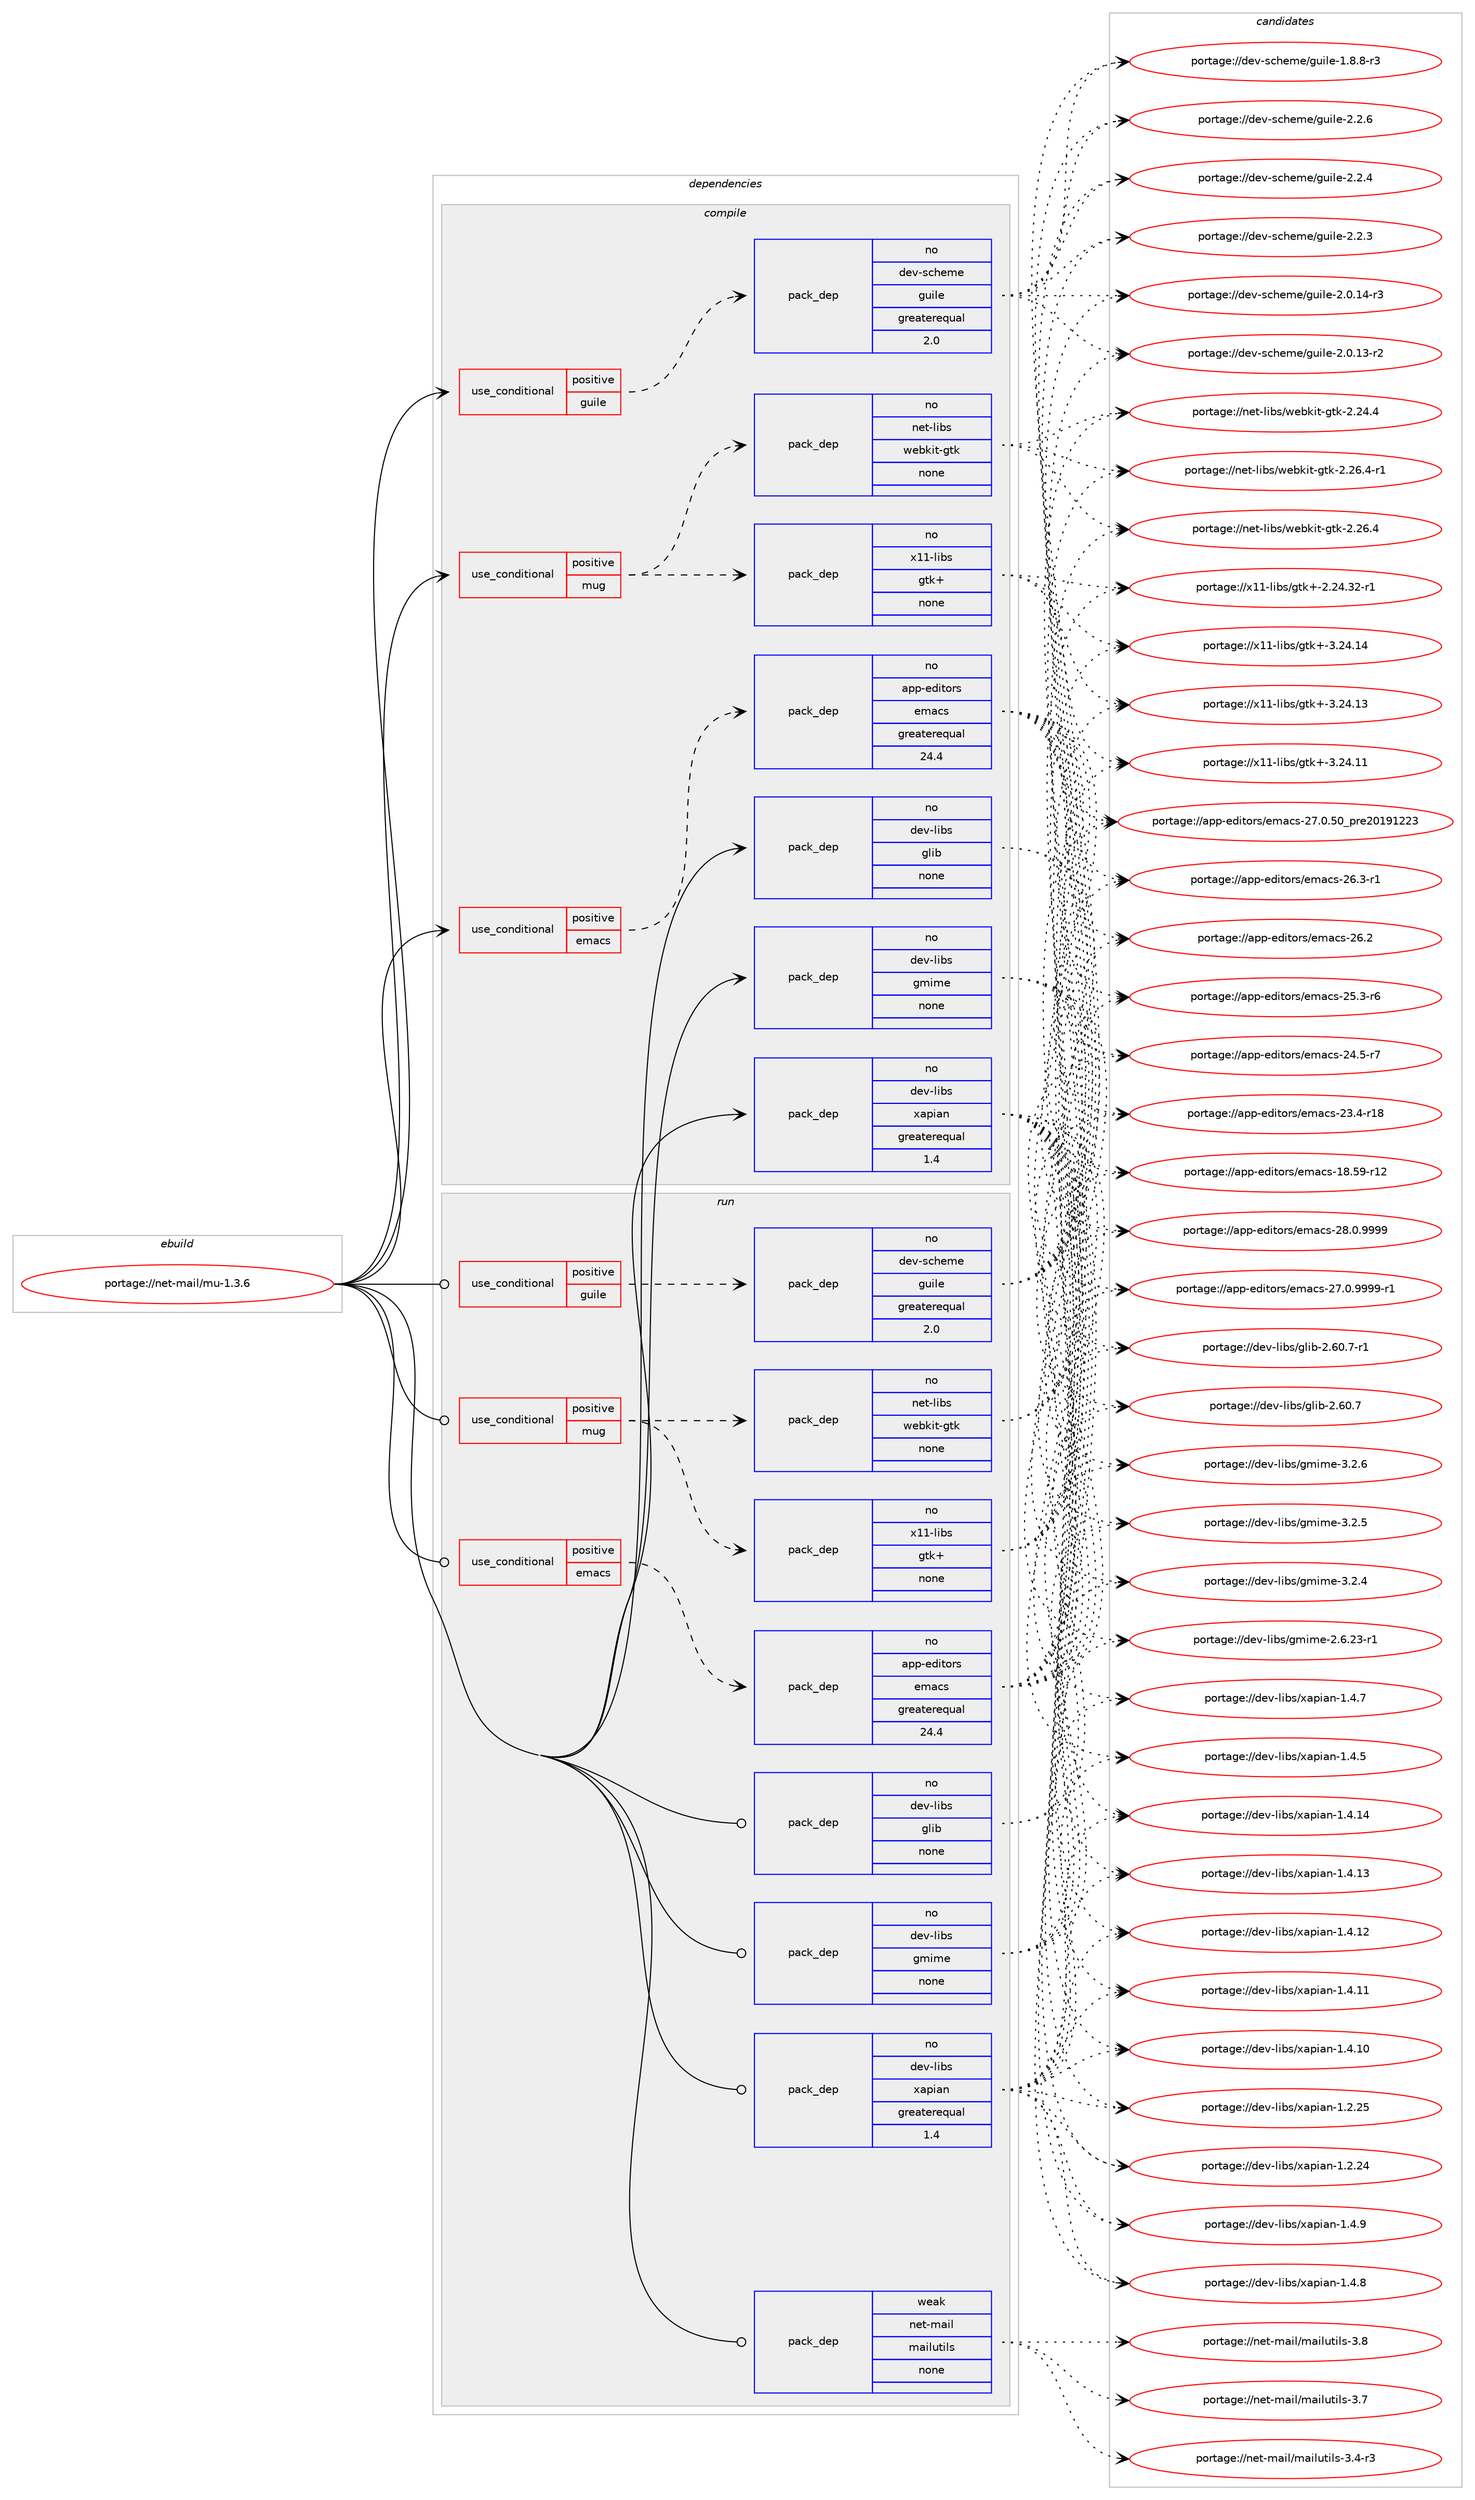 digraph prolog {

# *************
# Graph options
# *************

newrank=true;
concentrate=true;
compound=true;
graph [rankdir=LR,fontname=Helvetica,fontsize=10,ranksep=1.5];#, ranksep=2.5, nodesep=0.2];
edge  [arrowhead=vee];
node  [fontname=Helvetica,fontsize=10];

# **********
# The ebuild
# **********

subgraph cluster_leftcol {
color=gray;
rank=same;
label=<<i>ebuild</i>>;
id [label="portage://net-mail/mu-1.3.6", color=red, width=4, href="../net-mail/mu-1.3.6.svg"];
}

# ****************
# The dependencies
# ****************

subgraph cluster_midcol {
color=gray;
label=<<i>dependencies</i>>;
subgraph cluster_compile {
fillcolor="#eeeeee";
style=filled;
label=<<i>compile</i>>;
subgraph cond26963 {
dependency128453 [label=<<TABLE BORDER="0" CELLBORDER="1" CELLSPACING="0" CELLPADDING="4"><TR><TD ROWSPAN="3" CELLPADDING="10">use_conditional</TD></TR><TR><TD>positive</TD></TR><TR><TD>emacs</TD></TR></TABLE>>, shape=none, color=red];
subgraph pack99326 {
dependency128454 [label=<<TABLE BORDER="0" CELLBORDER="1" CELLSPACING="0" CELLPADDING="4" WIDTH="220"><TR><TD ROWSPAN="6" CELLPADDING="30">pack_dep</TD></TR><TR><TD WIDTH="110">no</TD></TR><TR><TD>app-editors</TD></TR><TR><TD>emacs</TD></TR><TR><TD>greaterequal</TD></TR><TR><TD>24.4</TD></TR></TABLE>>, shape=none, color=blue];
}
dependency128453:e -> dependency128454:w [weight=20,style="dashed",arrowhead="vee"];
}
id:e -> dependency128453:w [weight=20,style="solid",arrowhead="vee"];
subgraph cond26964 {
dependency128455 [label=<<TABLE BORDER="0" CELLBORDER="1" CELLSPACING="0" CELLPADDING="4"><TR><TD ROWSPAN="3" CELLPADDING="10">use_conditional</TD></TR><TR><TD>positive</TD></TR><TR><TD>guile</TD></TR></TABLE>>, shape=none, color=red];
subgraph pack99327 {
dependency128456 [label=<<TABLE BORDER="0" CELLBORDER="1" CELLSPACING="0" CELLPADDING="4" WIDTH="220"><TR><TD ROWSPAN="6" CELLPADDING="30">pack_dep</TD></TR><TR><TD WIDTH="110">no</TD></TR><TR><TD>dev-scheme</TD></TR><TR><TD>guile</TD></TR><TR><TD>greaterequal</TD></TR><TR><TD>2.0</TD></TR></TABLE>>, shape=none, color=blue];
}
dependency128455:e -> dependency128456:w [weight=20,style="dashed",arrowhead="vee"];
}
id:e -> dependency128455:w [weight=20,style="solid",arrowhead="vee"];
subgraph cond26965 {
dependency128457 [label=<<TABLE BORDER="0" CELLBORDER="1" CELLSPACING="0" CELLPADDING="4"><TR><TD ROWSPAN="3" CELLPADDING="10">use_conditional</TD></TR><TR><TD>positive</TD></TR><TR><TD>mug</TD></TR></TABLE>>, shape=none, color=red];
subgraph pack99328 {
dependency128458 [label=<<TABLE BORDER="0" CELLBORDER="1" CELLSPACING="0" CELLPADDING="4" WIDTH="220"><TR><TD ROWSPAN="6" CELLPADDING="30">pack_dep</TD></TR><TR><TD WIDTH="110">no</TD></TR><TR><TD>net-libs</TD></TR><TR><TD>webkit-gtk</TD></TR><TR><TD>none</TD></TR><TR><TD></TD></TR></TABLE>>, shape=none, color=blue];
}
dependency128457:e -> dependency128458:w [weight=20,style="dashed",arrowhead="vee"];
subgraph pack99329 {
dependency128459 [label=<<TABLE BORDER="0" CELLBORDER="1" CELLSPACING="0" CELLPADDING="4" WIDTH="220"><TR><TD ROWSPAN="6" CELLPADDING="30">pack_dep</TD></TR><TR><TD WIDTH="110">no</TD></TR><TR><TD>x11-libs</TD></TR><TR><TD>gtk+</TD></TR><TR><TD>none</TD></TR><TR><TD></TD></TR></TABLE>>, shape=none, color=blue];
}
dependency128457:e -> dependency128459:w [weight=20,style="dashed",arrowhead="vee"];
}
id:e -> dependency128457:w [weight=20,style="solid",arrowhead="vee"];
subgraph pack99330 {
dependency128460 [label=<<TABLE BORDER="0" CELLBORDER="1" CELLSPACING="0" CELLPADDING="4" WIDTH="220"><TR><TD ROWSPAN="6" CELLPADDING="30">pack_dep</TD></TR><TR><TD WIDTH="110">no</TD></TR><TR><TD>dev-libs</TD></TR><TR><TD>glib</TD></TR><TR><TD>none</TD></TR><TR><TD></TD></TR></TABLE>>, shape=none, color=blue];
}
id:e -> dependency128460:w [weight=20,style="solid",arrowhead="vee"];
subgraph pack99331 {
dependency128461 [label=<<TABLE BORDER="0" CELLBORDER="1" CELLSPACING="0" CELLPADDING="4" WIDTH="220"><TR><TD ROWSPAN="6" CELLPADDING="30">pack_dep</TD></TR><TR><TD WIDTH="110">no</TD></TR><TR><TD>dev-libs</TD></TR><TR><TD>gmime</TD></TR><TR><TD>none</TD></TR><TR><TD></TD></TR></TABLE>>, shape=none, color=blue];
}
id:e -> dependency128461:w [weight=20,style="solid",arrowhead="vee"];
subgraph pack99332 {
dependency128462 [label=<<TABLE BORDER="0" CELLBORDER="1" CELLSPACING="0" CELLPADDING="4" WIDTH="220"><TR><TD ROWSPAN="6" CELLPADDING="30">pack_dep</TD></TR><TR><TD WIDTH="110">no</TD></TR><TR><TD>dev-libs</TD></TR><TR><TD>xapian</TD></TR><TR><TD>greaterequal</TD></TR><TR><TD>1.4</TD></TR></TABLE>>, shape=none, color=blue];
}
id:e -> dependency128462:w [weight=20,style="solid",arrowhead="vee"];
}
subgraph cluster_compileandrun {
fillcolor="#eeeeee";
style=filled;
label=<<i>compile and run</i>>;
}
subgraph cluster_run {
fillcolor="#eeeeee";
style=filled;
label=<<i>run</i>>;
subgraph cond26966 {
dependency128463 [label=<<TABLE BORDER="0" CELLBORDER="1" CELLSPACING="0" CELLPADDING="4"><TR><TD ROWSPAN="3" CELLPADDING="10">use_conditional</TD></TR><TR><TD>positive</TD></TR><TR><TD>emacs</TD></TR></TABLE>>, shape=none, color=red];
subgraph pack99333 {
dependency128464 [label=<<TABLE BORDER="0" CELLBORDER="1" CELLSPACING="0" CELLPADDING="4" WIDTH="220"><TR><TD ROWSPAN="6" CELLPADDING="30">pack_dep</TD></TR><TR><TD WIDTH="110">no</TD></TR><TR><TD>app-editors</TD></TR><TR><TD>emacs</TD></TR><TR><TD>greaterequal</TD></TR><TR><TD>24.4</TD></TR></TABLE>>, shape=none, color=blue];
}
dependency128463:e -> dependency128464:w [weight=20,style="dashed",arrowhead="vee"];
}
id:e -> dependency128463:w [weight=20,style="solid",arrowhead="odot"];
subgraph cond26967 {
dependency128465 [label=<<TABLE BORDER="0" CELLBORDER="1" CELLSPACING="0" CELLPADDING="4"><TR><TD ROWSPAN="3" CELLPADDING="10">use_conditional</TD></TR><TR><TD>positive</TD></TR><TR><TD>guile</TD></TR></TABLE>>, shape=none, color=red];
subgraph pack99334 {
dependency128466 [label=<<TABLE BORDER="0" CELLBORDER="1" CELLSPACING="0" CELLPADDING="4" WIDTH="220"><TR><TD ROWSPAN="6" CELLPADDING="30">pack_dep</TD></TR><TR><TD WIDTH="110">no</TD></TR><TR><TD>dev-scheme</TD></TR><TR><TD>guile</TD></TR><TR><TD>greaterequal</TD></TR><TR><TD>2.0</TD></TR></TABLE>>, shape=none, color=blue];
}
dependency128465:e -> dependency128466:w [weight=20,style="dashed",arrowhead="vee"];
}
id:e -> dependency128465:w [weight=20,style="solid",arrowhead="odot"];
subgraph cond26968 {
dependency128467 [label=<<TABLE BORDER="0" CELLBORDER="1" CELLSPACING="0" CELLPADDING="4"><TR><TD ROWSPAN="3" CELLPADDING="10">use_conditional</TD></TR><TR><TD>positive</TD></TR><TR><TD>mug</TD></TR></TABLE>>, shape=none, color=red];
subgraph pack99335 {
dependency128468 [label=<<TABLE BORDER="0" CELLBORDER="1" CELLSPACING="0" CELLPADDING="4" WIDTH="220"><TR><TD ROWSPAN="6" CELLPADDING="30">pack_dep</TD></TR><TR><TD WIDTH="110">no</TD></TR><TR><TD>net-libs</TD></TR><TR><TD>webkit-gtk</TD></TR><TR><TD>none</TD></TR><TR><TD></TD></TR></TABLE>>, shape=none, color=blue];
}
dependency128467:e -> dependency128468:w [weight=20,style="dashed",arrowhead="vee"];
subgraph pack99336 {
dependency128469 [label=<<TABLE BORDER="0" CELLBORDER="1" CELLSPACING="0" CELLPADDING="4" WIDTH="220"><TR><TD ROWSPAN="6" CELLPADDING="30">pack_dep</TD></TR><TR><TD WIDTH="110">no</TD></TR><TR><TD>x11-libs</TD></TR><TR><TD>gtk+</TD></TR><TR><TD>none</TD></TR><TR><TD></TD></TR></TABLE>>, shape=none, color=blue];
}
dependency128467:e -> dependency128469:w [weight=20,style="dashed",arrowhead="vee"];
}
id:e -> dependency128467:w [weight=20,style="solid",arrowhead="odot"];
subgraph pack99337 {
dependency128470 [label=<<TABLE BORDER="0" CELLBORDER="1" CELLSPACING="0" CELLPADDING="4" WIDTH="220"><TR><TD ROWSPAN="6" CELLPADDING="30">pack_dep</TD></TR><TR><TD WIDTH="110">no</TD></TR><TR><TD>dev-libs</TD></TR><TR><TD>glib</TD></TR><TR><TD>none</TD></TR><TR><TD></TD></TR></TABLE>>, shape=none, color=blue];
}
id:e -> dependency128470:w [weight=20,style="solid",arrowhead="odot"];
subgraph pack99338 {
dependency128471 [label=<<TABLE BORDER="0" CELLBORDER="1" CELLSPACING="0" CELLPADDING="4" WIDTH="220"><TR><TD ROWSPAN="6" CELLPADDING="30">pack_dep</TD></TR><TR><TD WIDTH="110">no</TD></TR><TR><TD>dev-libs</TD></TR><TR><TD>gmime</TD></TR><TR><TD>none</TD></TR><TR><TD></TD></TR></TABLE>>, shape=none, color=blue];
}
id:e -> dependency128471:w [weight=20,style="solid",arrowhead="odot"];
subgraph pack99339 {
dependency128472 [label=<<TABLE BORDER="0" CELLBORDER="1" CELLSPACING="0" CELLPADDING="4" WIDTH="220"><TR><TD ROWSPAN="6" CELLPADDING="30">pack_dep</TD></TR><TR><TD WIDTH="110">no</TD></TR><TR><TD>dev-libs</TD></TR><TR><TD>xapian</TD></TR><TR><TD>greaterequal</TD></TR><TR><TD>1.4</TD></TR></TABLE>>, shape=none, color=blue];
}
id:e -> dependency128472:w [weight=20,style="solid",arrowhead="odot"];
subgraph pack99340 {
dependency128473 [label=<<TABLE BORDER="0" CELLBORDER="1" CELLSPACING="0" CELLPADDING="4" WIDTH="220"><TR><TD ROWSPAN="6" CELLPADDING="30">pack_dep</TD></TR><TR><TD WIDTH="110">weak</TD></TR><TR><TD>net-mail</TD></TR><TR><TD>mailutils</TD></TR><TR><TD>none</TD></TR><TR><TD></TD></TR></TABLE>>, shape=none, color=blue];
}
id:e -> dependency128473:w [weight=20,style="solid",arrowhead="odot"];
}
}

# **************
# The candidates
# **************

subgraph cluster_choices {
rank=same;
color=gray;
label=<<i>candidates</i>>;

subgraph choice99326 {
color=black;
nodesep=1;
choice971121124510110010511611111411547101109979911545505646484657575757 [label="portage://app-editors/emacs-28.0.9999", color=red, width=4,href="../app-editors/emacs-28.0.9999.svg"];
choice9711211245101100105116111114115471011099799115455055464846575757574511449 [label="portage://app-editors/emacs-27.0.9999-r1", color=red, width=4,href="../app-editors/emacs-27.0.9999-r1.svg"];
choice97112112451011001051161111141154710110997991154550554648465348951121141015048495749505051 [label="portage://app-editors/emacs-27.0.50_pre20191223", color=red, width=4,href="../app-editors/emacs-27.0.50_pre20191223.svg"];
choice971121124510110010511611111411547101109979911545505446514511449 [label="portage://app-editors/emacs-26.3-r1", color=red, width=4,href="../app-editors/emacs-26.3-r1.svg"];
choice97112112451011001051161111141154710110997991154550544650 [label="portage://app-editors/emacs-26.2", color=red, width=4,href="../app-editors/emacs-26.2.svg"];
choice971121124510110010511611111411547101109979911545505346514511454 [label="portage://app-editors/emacs-25.3-r6", color=red, width=4,href="../app-editors/emacs-25.3-r6.svg"];
choice971121124510110010511611111411547101109979911545505246534511455 [label="portage://app-editors/emacs-24.5-r7", color=red, width=4,href="../app-editors/emacs-24.5-r7.svg"];
choice97112112451011001051161111141154710110997991154550514652451144956 [label="portage://app-editors/emacs-23.4-r18", color=red, width=4,href="../app-editors/emacs-23.4-r18.svg"];
choice9711211245101100105116111114115471011099799115454956465357451144950 [label="portage://app-editors/emacs-18.59-r12", color=red, width=4,href="../app-editors/emacs-18.59-r12.svg"];
dependency128454:e -> choice971121124510110010511611111411547101109979911545505646484657575757:w [style=dotted,weight="100"];
dependency128454:e -> choice9711211245101100105116111114115471011099799115455055464846575757574511449:w [style=dotted,weight="100"];
dependency128454:e -> choice97112112451011001051161111141154710110997991154550554648465348951121141015048495749505051:w [style=dotted,weight="100"];
dependency128454:e -> choice971121124510110010511611111411547101109979911545505446514511449:w [style=dotted,weight="100"];
dependency128454:e -> choice97112112451011001051161111141154710110997991154550544650:w [style=dotted,weight="100"];
dependency128454:e -> choice971121124510110010511611111411547101109979911545505346514511454:w [style=dotted,weight="100"];
dependency128454:e -> choice971121124510110010511611111411547101109979911545505246534511455:w [style=dotted,weight="100"];
dependency128454:e -> choice97112112451011001051161111141154710110997991154550514652451144956:w [style=dotted,weight="100"];
dependency128454:e -> choice9711211245101100105116111114115471011099799115454956465357451144950:w [style=dotted,weight="100"];
}
subgraph choice99327 {
color=black;
nodesep=1;
choice100101118451159910410110910147103117105108101455046504654 [label="portage://dev-scheme/guile-2.2.6", color=red, width=4,href="../dev-scheme/guile-2.2.6.svg"];
choice100101118451159910410110910147103117105108101455046504652 [label="portage://dev-scheme/guile-2.2.4", color=red, width=4,href="../dev-scheme/guile-2.2.4.svg"];
choice100101118451159910410110910147103117105108101455046504651 [label="portage://dev-scheme/guile-2.2.3", color=red, width=4,href="../dev-scheme/guile-2.2.3.svg"];
choice100101118451159910410110910147103117105108101455046484649524511451 [label="portage://dev-scheme/guile-2.0.14-r3", color=red, width=4,href="../dev-scheme/guile-2.0.14-r3.svg"];
choice100101118451159910410110910147103117105108101455046484649514511450 [label="portage://dev-scheme/guile-2.0.13-r2", color=red, width=4,href="../dev-scheme/guile-2.0.13-r2.svg"];
choice1001011184511599104101109101471031171051081014549465646564511451 [label="portage://dev-scheme/guile-1.8.8-r3", color=red, width=4,href="../dev-scheme/guile-1.8.8-r3.svg"];
dependency128456:e -> choice100101118451159910410110910147103117105108101455046504654:w [style=dotted,weight="100"];
dependency128456:e -> choice100101118451159910410110910147103117105108101455046504652:w [style=dotted,weight="100"];
dependency128456:e -> choice100101118451159910410110910147103117105108101455046504651:w [style=dotted,weight="100"];
dependency128456:e -> choice100101118451159910410110910147103117105108101455046484649524511451:w [style=dotted,weight="100"];
dependency128456:e -> choice100101118451159910410110910147103117105108101455046484649514511450:w [style=dotted,weight="100"];
dependency128456:e -> choice1001011184511599104101109101471031171051081014549465646564511451:w [style=dotted,weight="100"];
}
subgraph choice99328 {
color=black;
nodesep=1;
choice1101011164510810598115471191019810710511645103116107455046505446524511449 [label="portage://net-libs/webkit-gtk-2.26.4-r1", color=red, width=4,href="../net-libs/webkit-gtk-2.26.4-r1.svg"];
choice110101116451081059811547119101981071051164510311610745504650544652 [label="portage://net-libs/webkit-gtk-2.26.4", color=red, width=4,href="../net-libs/webkit-gtk-2.26.4.svg"];
choice110101116451081059811547119101981071051164510311610745504650524652 [label="portage://net-libs/webkit-gtk-2.24.4", color=red, width=4,href="../net-libs/webkit-gtk-2.24.4.svg"];
dependency128458:e -> choice1101011164510810598115471191019810710511645103116107455046505446524511449:w [style=dotted,weight="100"];
dependency128458:e -> choice110101116451081059811547119101981071051164510311610745504650544652:w [style=dotted,weight="100"];
dependency128458:e -> choice110101116451081059811547119101981071051164510311610745504650524652:w [style=dotted,weight="100"];
}
subgraph choice99329 {
color=black;
nodesep=1;
choice1204949451081059811547103116107434551465052464952 [label="portage://x11-libs/gtk+-3.24.14", color=red, width=4,href="../x11-libs/gtk+-3.24.14.svg"];
choice1204949451081059811547103116107434551465052464951 [label="portage://x11-libs/gtk+-3.24.13", color=red, width=4,href="../x11-libs/gtk+-3.24.13.svg"];
choice1204949451081059811547103116107434551465052464949 [label="portage://x11-libs/gtk+-3.24.11", color=red, width=4,href="../x11-libs/gtk+-3.24.11.svg"];
choice12049494510810598115471031161074345504650524651504511449 [label="portage://x11-libs/gtk+-2.24.32-r1", color=red, width=4,href="../x11-libs/gtk+-2.24.32-r1.svg"];
dependency128459:e -> choice1204949451081059811547103116107434551465052464952:w [style=dotted,weight="100"];
dependency128459:e -> choice1204949451081059811547103116107434551465052464951:w [style=dotted,weight="100"];
dependency128459:e -> choice1204949451081059811547103116107434551465052464949:w [style=dotted,weight="100"];
dependency128459:e -> choice12049494510810598115471031161074345504650524651504511449:w [style=dotted,weight="100"];
}
subgraph choice99330 {
color=black;
nodesep=1;
choice10010111845108105981154710310810598455046544846554511449 [label="portage://dev-libs/glib-2.60.7-r1", color=red, width=4,href="../dev-libs/glib-2.60.7-r1.svg"];
choice1001011184510810598115471031081059845504654484655 [label="portage://dev-libs/glib-2.60.7", color=red, width=4,href="../dev-libs/glib-2.60.7.svg"];
dependency128460:e -> choice10010111845108105981154710310810598455046544846554511449:w [style=dotted,weight="100"];
dependency128460:e -> choice1001011184510810598115471031081059845504654484655:w [style=dotted,weight="100"];
}
subgraph choice99331 {
color=black;
nodesep=1;
choice100101118451081059811547103109105109101455146504654 [label="portage://dev-libs/gmime-3.2.6", color=red, width=4,href="../dev-libs/gmime-3.2.6.svg"];
choice100101118451081059811547103109105109101455146504653 [label="portage://dev-libs/gmime-3.2.5", color=red, width=4,href="../dev-libs/gmime-3.2.5.svg"];
choice100101118451081059811547103109105109101455146504652 [label="portage://dev-libs/gmime-3.2.4", color=red, width=4,href="../dev-libs/gmime-3.2.4.svg"];
choice100101118451081059811547103109105109101455046544650514511449 [label="portage://dev-libs/gmime-2.6.23-r1", color=red, width=4,href="../dev-libs/gmime-2.6.23-r1.svg"];
dependency128461:e -> choice100101118451081059811547103109105109101455146504654:w [style=dotted,weight="100"];
dependency128461:e -> choice100101118451081059811547103109105109101455146504653:w [style=dotted,weight="100"];
dependency128461:e -> choice100101118451081059811547103109105109101455146504652:w [style=dotted,weight="100"];
dependency128461:e -> choice100101118451081059811547103109105109101455046544650514511449:w [style=dotted,weight="100"];
}
subgraph choice99332 {
color=black;
nodesep=1;
choice1001011184510810598115471209711210597110454946524657 [label="portage://dev-libs/xapian-1.4.9", color=red, width=4,href="../dev-libs/xapian-1.4.9.svg"];
choice1001011184510810598115471209711210597110454946524656 [label="portage://dev-libs/xapian-1.4.8", color=red, width=4,href="../dev-libs/xapian-1.4.8.svg"];
choice1001011184510810598115471209711210597110454946524655 [label="portage://dev-libs/xapian-1.4.7", color=red, width=4,href="../dev-libs/xapian-1.4.7.svg"];
choice1001011184510810598115471209711210597110454946524653 [label="portage://dev-libs/xapian-1.4.5", color=red, width=4,href="../dev-libs/xapian-1.4.5.svg"];
choice100101118451081059811547120971121059711045494652464952 [label="portage://dev-libs/xapian-1.4.14", color=red, width=4,href="../dev-libs/xapian-1.4.14.svg"];
choice100101118451081059811547120971121059711045494652464951 [label="portage://dev-libs/xapian-1.4.13", color=red, width=4,href="../dev-libs/xapian-1.4.13.svg"];
choice100101118451081059811547120971121059711045494652464950 [label="portage://dev-libs/xapian-1.4.12", color=red, width=4,href="../dev-libs/xapian-1.4.12.svg"];
choice100101118451081059811547120971121059711045494652464949 [label="portage://dev-libs/xapian-1.4.11", color=red, width=4,href="../dev-libs/xapian-1.4.11.svg"];
choice100101118451081059811547120971121059711045494652464948 [label="portage://dev-libs/xapian-1.4.10", color=red, width=4,href="../dev-libs/xapian-1.4.10.svg"];
choice100101118451081059811547120971121059711045494650465053 [label="portage://dev-libs/xapian-1.2.25", color=red, width=4,href="../dev-libs/xapian-1.2.25.svg"];
choice100101118451081059811547120971121059711045494650465052 [label="portage://dev-libs/xapian-1.2.24", color=red, width=4,href="../dev-libs/xapian-1.2.24.svg"];
dependency128462:e -> choice1001011184510810598115471209711210597110454946524657:w [style=dotted,weight="100"];
dependency128462:e -> choice1001011184510810598115471209711210597110454946524656:w [style=dotted,weight="100"];
dependency128462:e -> choice1001011184510810598115471209711210597110454946524655:w [style=dotted,weight="100"];
dependency128462:e -> choice1001011184510810598115471209711210597110454946524653:w [style=dotted,weight="100"];
dependency128462:e -> choice100101118451081059811547120971121059711045494652464952:w [style=dotted,weight="100"];
dependency128462:e -> choice100101118451081059811547120971121059711045494652464951:w [style=dotted,weight="100"];
dependency128462:e -> choice100101118451081059811547120971121059711045494652464950:w [style=dotted,weight="100"];
dependency128462:e -> choice100101118451081059811547120971121059711045494652464949:w [style=dotted,weight="100"];
dependency128462:e -> choice100101118451081059811547120971121059711045494652464948:w [style=dotted,weight="100"];
dependency128462:e -> choice100101118451081059811547120971121059711045494650465053:w [style=dotted,weight="100"];
dependency128462:e -> choice100101118451081059811547120971121059711045494650465052:w [style=dotted,weight="100"];
}
subgraph choice99333 {
color=black;
nodesep=1;
choice971121124510110010511611111411547101109979911545505646484657575757 [label="portage://app-editors/emacs-28.0.9999", color=red, width=4,href="../app-editors/emacs-28.0.9999.svg"];
choice9711211245101100105116111114115471011099799115455055464846575757574511449 [label="portage://app-editors/emacs-27.0.9999-r1", color=red, width=4,href="../app-editors/emacs-27.0.9999-r1.svg"];
choice97112112451011001051161111141154710110997991154550554648465348951121141015048495749505051 [label="portage://app-editors/emacs-27.0.50_pre20191223", color=red, width=4,href="../app-editors/emacs-27.0.50_pre20191223.svg"];
choice971121124510110010511611111411547101109979911545505446514511449 [label="portage://app-editors/emacs-26.3-r1", color=red, width=4,href="../app-editors/emacs-26.3-r1.svg"];
choice97112112451011001051161111141154710110997991154550544650 [label="portage://app-editors/emacs-26.2", color=red, width=4,href="../app-editors/emacs-26.2.svg"];
choice971121124510110010511611111411547101109979911545505346514511454 [label="portage://app-editors/emacs-25.3-r6", color=red, width=4,href="../app-editors/emacs-25.3-r6.svg"];
choice971121124510110010511611111411547101109979911545505246534511455 [label="portage://app-editors/emacs-24.5-r7", color=red, width=4,href="../app-editors/emacs-24.5-r7.svg"];
choice97112112451011001051161111141154710110997991154550514652451144956 [label="portage://app-editors/emacs-23.4-r18", color=red, width=4,href="../app-editors/emacs-23.4-r18.svg"];
choice9711211245101100105116111114115471011099799115454956465357451144950 [label="portage://app-editors/emacs-18.59-r12", color=red, width=4,href="../app-editors/emacs-18.59-r12.svg"];
dependency128464:e -> choice971121124510110010511611111411547101109979911545505646484657575757:w [style=dotted,weight="100"];
dependency128464:e -> choice9711211245101100105116111114115471011099799115455055464846575757574511449:w [style=dotted,weight="100"];
dependency128464:e -> choice97112112451011001051161111141154710110997991154550554648465348951121141015048495749505051:w [style=dotted,weight="100"];
dependency128464:e -> choice971121124510110010511611111411547101109979911545505446514511449:w [style=dotted,weight="100"];
dependency128464:e -> choice97112112451011001051161111141154710110997991154550544650:w [style=dotted,weight="100"];
dependency128464:e -> choice971121124510110010511611111411547101109979911545505346514511454:w [style=dotted,weight="100"];
dependency128464:e -> choice971121124510110010511611111411547101109979911545505246534511455:w [style=dotted,weight="100"];
dependency128464:e -> choice97112112451011001051161111141154710110997991154550514652451144956:w [style=dotted,weight="100"];
dependency128464:e -> choice9711211245101100105116111114115471011099799115454956465357451144950:w [style=dotted,weight="100"];
}
subgraph choice99334 {
color=black;
nodesep=1;
choice100101118451159910410110910147103117105108101455046504654 [label="portage://dev-scheme/guile-2.2.6", color=red, width=4,href="../dev-scheme/guile-2.2.6.svg"];
choice100101118451159910410110910147103117105108101455046504652 [label="portage://dev-scheme/guile-2.2.4", color=red, width=4,href="../dev-scheme/guile-2.2.4.svg"];
choice100101118451159910410110910147103117105108101455046504651 [label="portage://dev-scheme/guile-2.2.3", color=red, width=4,href="../dev-scheme/guile-2.2.3.svg"];
choice100101118451159910410110910147103117105108101455046484649524511451 [label="portage://dev-scheme/guile-2.0.14-r3", color=red, width=4,href="../dev-scheme/guile-2.0.14-r3.svg"];
choice100101118451159910410110910147103117105108101455046484649514511450 [label="portage://dev-scheme/guile-2.0.13-r2", color=red, width=4,href="../dev-scheme/guile-2.0.13-r2.svg"];
choice1001011184511599104101109101471031171051081014549465646564511451 [label="portage://dev-scheme/guile-1.8.8-r3", color=red, width=4,href="../dev-scheme/guile-1.8.8-r3.svg"];
dependency128466:e -> choice100101118451159910410110910147103117105108101455046504654:w [style=dotted,weight="100"];
dependency128466:e -> choice100101118451159910410110910147103117105108101455046504652:w [style=dotted,weight="100"];
dependency128466:e -> choice100101118451159910410110910147103117105108101455046504651:w [style=dotted,weight="100"];
dependency128466:e -> choice100101118451159910410110910147103117105108101455046484649524511451:w [style=dotted,weight="100"];
dependency128466:e -> choice100101118451159910410110910147103117105108101455046484649514511450:w [style=dotted,weight="100"];
dependency128466:e -> choice1001011184511599104101109101471031171051081014549465646564511451:w [style=dotted,weight="100"];
}
subgraph choice99335 {
color=black;
nodesep=1;
choice1101011164510810598115471191019810710511645103116107455046505446524511449 [label="portage://net-libs/webkit-gtk-2.26.4-r1", color=red, width=4,href="../net-libs/webkit-gtk-2.26.4-r1.svg"];
choice110101116451081059811547119101981071051164510311610745504650544652 [label="portage://net-libs/webkit-gtk-2.26.4", color=red, width=4,href="../net-libs/webkit-gtk-2.26.4.svg"];
choice110101116451081059811547119101981071051164510311610745504650524652 [label="portage://net-libs/webkit-gtk-2.24.4", color=red, width=4,href="../net-libs/webkit-gtk-2.24.4.svg"];
dependency128468:e -> choice1101011164510810598115471191019810710511645103116107455046505446524511449:w [style=dotted,weight="100"];
dependency128468:e -> choice110101116451081059811547119101981071051164510311610745504650544652:w [style=dotted,weight="100"];
dependency128468:e -> choice110101116451081059811547119101981071051164510311610745504650524652:w [style=dotted,weight="100"];
}
subgraph choice99336 {
color=black;
nodesep=1;
choice1204949451081059811547103116107434551465052464952 [label="portage://x11-libs/gtk+-3.24.14", color=red, width=4,href="../x11-libs/gtk+-3.24.14.svg"];
choice1204949451081059811547103116107434551465052464951 [label="portage://x11-libs/gtk+-3.24.13", color=red, width=4,href="../x11-libs/gtk+-3.24.13.svg"];
choice1204949451081059811547103116107434551465052464949 [label="portage://x11-libs/gtk+-3.24.11", color=red, width=4,href="../x11-libs/gtk+-3.24.11.svg"];
choice12049494510810598115471031161074345504650524651504511449 [label="portage://x11-libs/gtk+-2.24.32-r1", color=red, width=4,href="../x11-libs/gtk+-2.24.32-r1.svg"];
dependency128469:e -> choice1204949451081059811547103116107434551465052464952:w [style=dotted,weight="100"];
dependency128469:e -> choice1204949451081059811547103116107434551465052464951:w [style=dotted,weight="100"];
dependency128469:e -> choice1204949451081059811547103116107434551465052464949:w [style=dotted,weight="100"];
dependency128469:e -> choice12049494510810598115471031161074345504650524651504511449:w [style=dotted,weight="100"];
}
subgraph choice99337 {
color=black;
nodesep=1;
choice10010111845108105981154710310810598455046544846554511449 [label="portage://dev-libs/glib-2.60.7-r1", color=red, width=4,href="../dev-libs/glib-2.60.7-r1.svg"];
choice1001011184510810598115471031081059845504654484655 [label="portage://dev-libs/glib-2.60.7", color=red, width=4,href="../dev-libs/glib-2.60.7.svg"];
dependency128470:e -> choice10010111845108105981154710310810598455046544846554511449:w [style=dotted,weight="100"];
dependency128470:e -> choice1001011184510810598115471031081059845504654484655:w [style=dotted,weight="100"];
}
subgraph choice99338 {
color=black;
nodesep=1;
choice100101118451081059811547103109105109101455146504654 [label="portage://dev-libs/gmime-3.2.6", color=red, width=4,href="../dev-libs/gmime-3.2.6.svg"];
choice100101118451081059811547103109105109101455146504653 [label="portage://dev-libs/gmime-3.2.5", color=red, width=4,href="../dev-libs/gmime-3.2.5.svg"];
choice100101118451081059811547103109105109101455146504652 [label="portage://dev-libs/gmime-3.2.4", color=red, width=4,href="../dev-libs/gmime-3.2.4.svg"];
choice100101118451081059811547103109105109101455046544650514511449 [label="portage://dev-libs/gmime-2.6.23-r1", color=red, width=4,href="../dev-libs/gmime-2.6.23-r1.svg"];
dependency128471:e -> choice100101118451081059811547103109105109101455146504654:w [style=dotted,weight="100"];
dependency128471:e -> choice100101118451081059811547103109105109101455146504653:w [style=dotted,weight="100"];
dependency128471:e -> choice100101118451081059811547103109105109101455146504652:w [style=dotted,weight="100"];
dependency128471:e -> choice100101118451081059811547103109105109101455046544650514511449:w [style=dotted,weight="100"];
}
subgraph choice99339 {
color=black;
nodesep=1;
choice1001011184510810598115471209711210597110454946524657 [label="portage://dev-libs/xapian-1.4.9", color=red, width=4,href="../dev-libs/xapian-1.4.9.svg"];
choice1001011184510810598115471209711210597110454946524656 [label="portage://dev-libs/xapian-1.4.8", color=red, width=4,href="../dev-libs/xapian-1.4.8.svg"];
choice1001011184510810598115471209711210597110454946524655 [label="portage://dev-libs/xapian-1.4.7", color=red, width=4,href="../dev-libs/xapian-1.4.7.svg"];
choice1001011184510810598115471209711210597110454946524653 [label="portage://dev-libs/xapian-1.4.5", color=red, width=4,href="../dev-libs/xapian-1.4.5.svg"];
choice100101118451081059811547120971121059711045494652464952 [label="portage://dev-libs/xapian-1.4.14", color=red, width=4,href="../dev-libs/xapian-1.4.14.svg"];
choice100101118451081059811547120971121059711045494652464951 [label="portage://dev-libs/xapian-1.4.13", color=red, width=4,href="../dev-libs/xapian-1.4.13.svg"];
choice100101118451081059811547120971121059711045494652464950 [label="portage://dev-libs/xapian-1.4.12", color=red, width=4,href="../dev-libs/xapian-1.4.12.svg"];
choice100101118451081059811547120971121059711045494652464949 [label="portage://dev-libs/xapian-1.4.11", color=red, width=4,href="../dev-libs/xapian-1.4.11.svg"];
choice100101118451081059811547120971121059711045494652464948 [label="portage://dev-libs/xapian-1.4.10", color=red, width=4,href="../dev-libs/xapian-1.4.10.svg"];
choice100101118451081059811547120971121059711045494650465053 [label="portage://dev-libs/xapian-1.2.25", color=red, width=4,href="../dev-libs/xapian-1.2.25.svg"];
choice100101118451081059811547120971121059711045494650465052 [label="portage://dev-libs/xapian-1.2.24", color=red, width=4,href="../dev-libs/xapian-1.2.24.svg"];
dependency128472:e -> choice1001011184510810598115471209711210597110454946524657:w [style=dotted,weight="100"];
dependency128472:e -> choice1001011184510810598115471209711210597110454946524656:w [style=dotted,weight="100"];
dependency128472:e -> choice1001011184510810598115471209711210597110454946524655:w [style=dotted,weight="100"];
dependency128472:e -> choice1001011184510810598115471209711210597110454946524653:w [style=dotted,weight="100"];
dependency128472:e -> choice100101118451081059811547120971121059711045494652464952:w [style=dotted,weight="100"];
dependency128472:e -> choice100101118451081059811547120971121059711045494652464951:w [style=dotted,weight="100"];
dependency128472:e -> choice100101118451081059811547120971121059711045494652464950:w [style=dotted,weight="100"];
dependency128472:e -> choice100101118451081059811547120971121059711045494652464949:w [style=dotted,weight="100"];
dependency128472:e -> choice100101118451081059811547120971121059711045494652464948:w [style=dotted,weight="100"];
dependency128472:e -> choice100101118451081059811547120971121059711045494650465053:w [style=dotted,weight="100"];
dependency128472:e -> choice100101118451081059811547120971121059711045494650465052:w [style=dotted,weight="100"];
}
subgraph choice99340 {
color=black;
nodesep=1;
choice1101011164510997105108471099710510811711610510811545514656 [label="portage://net-mail/mailutils-3.8", color=red, width=4,href="../net-mail/mailutils-3.8.svg"];
choice1101011164510997105108471099710510811711610510811545514655 [label="portage://net-mail/mailutils-3.7", color=red, width=4,href="../net-mail/mailutils-3.7.svg"];
choice11010111645109971051084710997105108117116105108115455146524511451 [label="portage://net-mail/mailutils-3.4-r3", color=red, width=4,href="../net-mail/mailutils-3.4-r3.svg"];
dependency128473:e -> choice1101011164510997105108471099710510811711610510811545514656:w [style=dotted,weight="100"];
dependency128473:e -> choice1101011164510997105108471099710510811711610510811545514655:w [style=dotted,weight="100"];
dependency128473:e -> choice11010111645109971051084710997105108117116105108115455146524511451:w [style=dotted,weight="100"];
}
}

}

